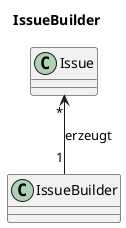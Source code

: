 @startuml
title IssueBuilder

class Issue {}
class IssueBuilder {}

Issue "*" <-- "1" IssueBuilder : erzeugt

@enduml